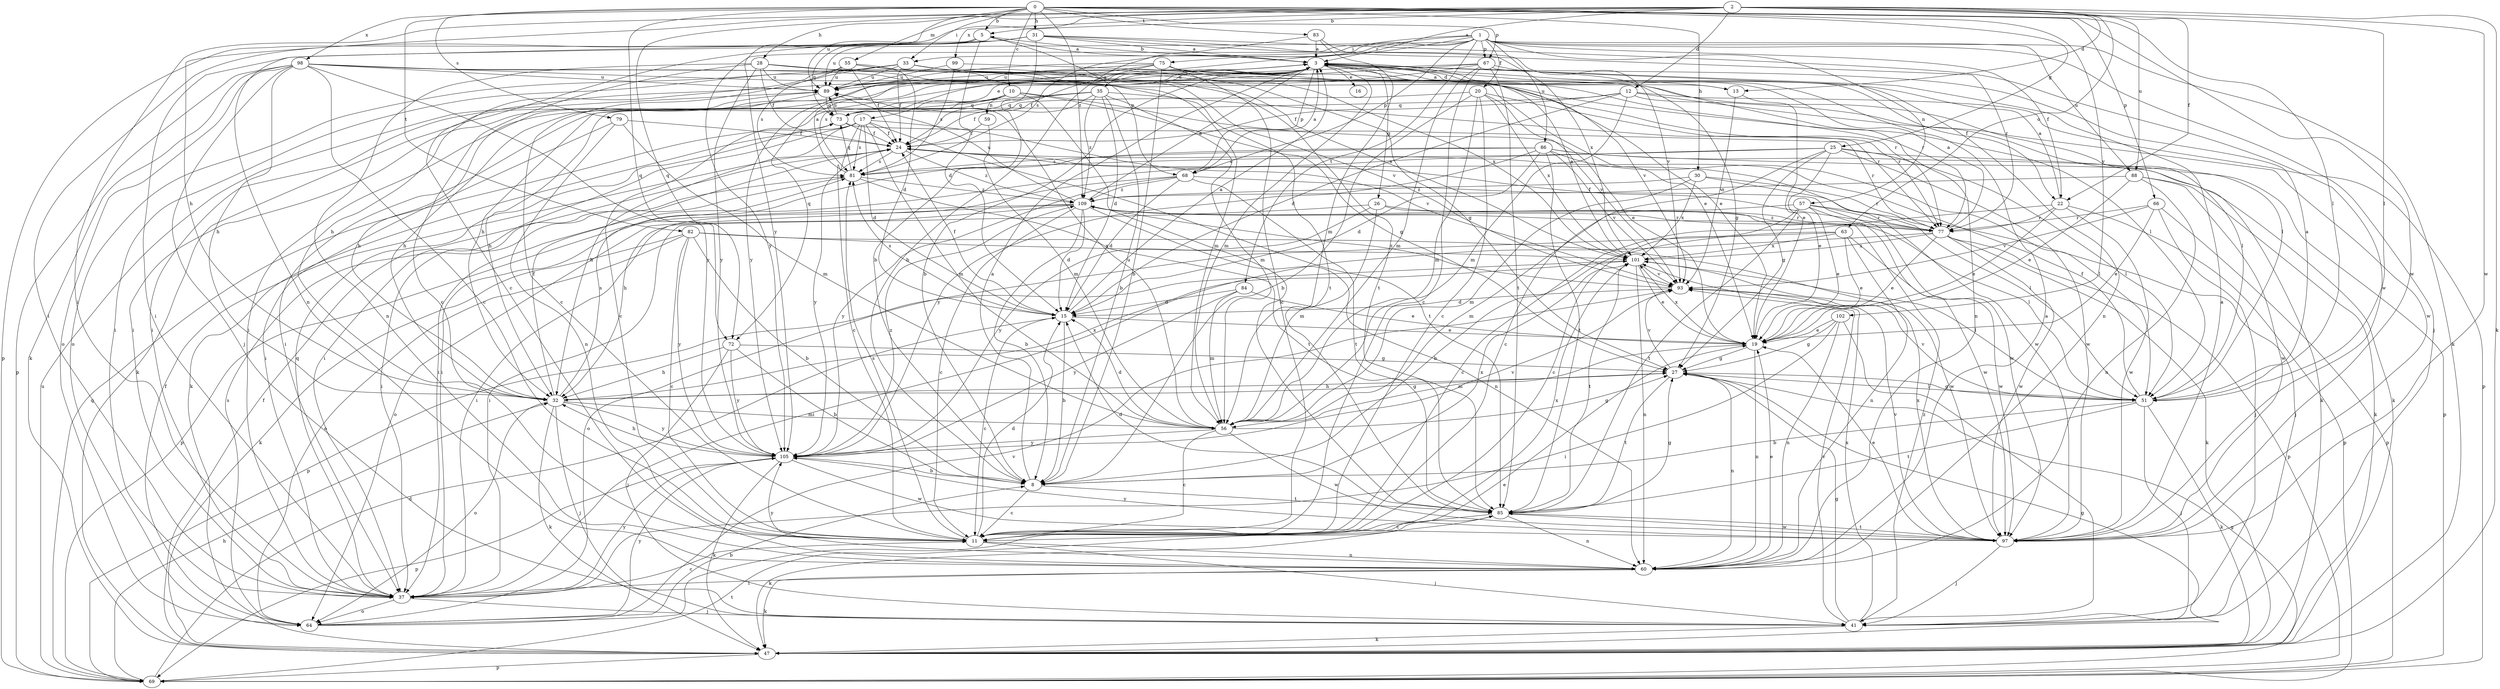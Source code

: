 strict digraph  {
0;
1;
2;
3;
5;
8;
10;
11;
12;
13;
15;
16;
17;
19;
20;
22;
24;
25;
26;
27;
28;
30;
31;
32;
33;
35;
37;
41;
47;
51;
55;
56;
57;
59;
60;
63;
64;
66;
67;
68;
69;
72;
73;
75;
77;
79;
81;
82;
83;
84;
85;
86;
88;
89;
93;
97;
98;
99;
101;
102;
105;
109;
0 -> 5  [label=b];
0 -> 10  [label=c];
0 -> 25  [label=g];
0 -> 28  [label=h];
0 -> 30  [label=h];
0 -> 31  [label=h];
0 -> 33  [label=i];
0 -> 51  [label=l];
0 -> 55  [label=m];
0 -> 66  [label=p];
0 -> 67  [label=p];
0 -> 72  [label=q];
0 -> 79  [label=s];
0 -> 82  [label=t];
0 -> 83  [label=t];
0 -> 97  [label=w];
0 -> 98  [label=x];
0 -> 102  [label=y];
0 -> 109  [label=z];
1 -> 20  [label=f];
1 -> 22  [label=f];
1 -> 33  [label=i];
1 -> 35  [label=i];
1 -> 37  [label=i];
1 -> 41  [label=j];
1 -> 47  [label=k];
1 -> 57  [label=n];
1 -> 67  [label=p];
1 -> 68  [label=p];
1 -> 75  [label=r];
1 -> 81  [label=s];
1 -> 84  [label=t];
1 -> 86  [label=u];
1 -> 88  [label=u];
1 -> 105  [label=y];
2 -> 3  [label=a];
2 -> 5  [label=b];
2 -> 12  [label=d];
2 -> 13  [label=d];
2 -> 22  [label=f];
2 -> 32  [label=h];
2 -> 37  [label=i];
2 -> 47  [label=k];
2 -> 51  [label=l];
2 -> 63  [label=o];
2 -> 72  [label=q];
2 -> 88  [label=u];
2 -> 89  [label=u];
2 -> 97  [label=w];
2 -> 99  [label=x];
2 -> 105  [label=y];
3 -> 5  [label=b];
3 -> 8  [label=b];
3 -> 13  [label=d];
3 -> 16  [label=e];
3 -> 17  [label=e];
3 -> 22  [label=f];
3 -> 26  [label=g];
3 -> 37  [label=i];
3 -> 56  [label=m];
3 -> 68  [label=p];
3 -> 72  [label=q];
3 -> 81  [label=s];
3 -> 89  [label=u];
5 -> 3  [label=a];
5 -> 15  [label=d];
5 -> 68  [label=p];
5 -> 69  [label=p];
5 -> 73  [label=q];
5 -> 89  [label=u];
8 -> 3  [label=a];
8 -> 11  [label=c];
8 -> 85  [label=t];
8 -> 101  [label=x];
10 -> 11  [label=c];
10 -> 19  [label=e];
10 -> 27  [label=g];
10 -> 32  [label=h];
10 -> 59  [label=n];
10 -> 73  [label=q];
10 -> 85  [label=t];
11 -> 15  [label=d];
11 -> 41  [label=j];
11 -> 60  [label=n];
11 -> 81  [label=s];
11 -> 101  [label=x];
12 -> 15  [label=d];
12 -> 24  [label=f];
12 -> 51  [label=l];
12 -> 56  [label=m];
12 -> 69  [label=p];
12 -> 73  [label=q];
12 -> 97  [label=w];
13 -> 3  [label=a];
13 -> 19  [label=e];
13 -> 93  [label=v];
15 -> 3  [label=a];
15 -> 8  [label=b];
15 -> 11  [label=c];
15 -> 19  [label=e];
15 -> 24  [label=f];
15 -> 81  [label=s];
17 -> 11  [label=c];
17 -> 15  [label=d];
17 -> 24  [label=f];
17 -> 32  [label=h];
17 -> 37  [label=i];
17 -> 47  [label=k];
17 -> 56  [label=m];
17 -> 81  [label=s];
17 -> 85  [label=t];
17 -> 93  [label=v];
19 -> 27  [label=g];
19 -> 56  [label=m];
19 -> 60  [label=n];
19 -> 101  [label=x];
20 -> 8  [label=b];
20 -> 11  [label=c];
20 -> 56  [label=m];
20 -> 73  [label=q];
20 -> 77  [label=r];
20 -> 93  [label=v];
20 -> 101  [label=x];
22 -> 3  [label=a];
22 -> 11  [label=c];
22 -> 19  [label=e];
22 -> 69  [label=p];
22 -> 77  [label=r];
22 -> 97  [label=w];
24 -> 81  [label=s];
24 -> 97  [label=w];
24 -> 105  [label=y];
24 -> 109  [label=z];
25 -> 11  [label=c];
25 -> 19  [label=e];
25 -> 27  [label=g];
25 -> 37  [label=i];
25 -> 47  [label=k];
25 -> 51  [label=l];
25 -> 81  [label=s];
25 -> 97  [label=w];
26 -> 37  [label=i];
26 -> 51  [label=l];
26 -> 56  [label=m];
26 -> 77  [label=r];
26 -> 105  [label=y];
27 -> 32  [label=h];
27 -> 51  [label=l];
27 -> 60  [label=n];
27 -> 85  [label=t];
27 -> 93  [label=v];
28 -> 11  [label=c];
28 -> 24  [label=f];
28 -> 60  [label=n];
28 -> 77  [label=r];
28 -> 85  [label=t];
28 -> 89  [label=u];
28 -> 93  [label=v];
28 -> 105  [label=y];
30 -> 51  [label=l];
30 -> 56  [label=m];
30 -> 77  [label=r];
30 -> 101  [label=x];
30 -> 109  [label=z];
31 -> 3  [label=a];
31 -> 8  [label=b];
31 -> 11  [label=c];
31 -> 37  [label=i];
31 -> 60  [label=n];
31 -> 93  [label=v];
31 -> 97  [label=w];
31 -> 101  [label=x];
32 -> 24  [label=f];
32 -> 27  [label=g];
32 -> 41  [label=j];
32 -> 47  [label=k];
32 -> 56  [label=m];
32 -> 64  [label=o];
32 -> 81  [label=s];
32 -> 101  [label=x];
32 -> 105  [label=y];
33 -> 11  [label=c];
33 -> 24  [label=f];
33 -> 27  [label=g];
33 -> 32  [label=h];
33 -> 64  [label=o];
33 -> 77  [label=r];
33 -> 85  [label=t];
33 -> 89  [label=u];
33 -> 101  [label=x];
35 -> 8  [label=b];
35 -> 15  [label=d];
35 -> 24  [label=f];
35 -> 32  [label=h];
35 -> 37  [label=i];
35 -> 56  [label=m];
35 -> 73  [label=q];
35 -> 77  [label=r];
35 -> 109  [label=z];
37 -> 11  [label=c];
37 -> 41  [label=j];
37 -> 64  [label=o];
37 -> 73  [label=q];
37 -> 105  [label=y];
41 -> 27  [label=g];
41 -> 47  [label=k];
41 -> 93  [label=v];
41 -> 101  [label=x];
41 -> 109  [label=z];
47 -> 24  [label=f];
47 -> 27  [label=g];
47 -> 69  [label=p];
51 -> 3  [label=a];
51 -> 8  [label=b];
51 -> 24  [label=f];
51 -> 27  [label=g];
51 -> 41  [label=j];
51 -> 47  [label=k];
51 -> 85  [label=t];
51 -> 93  [label=v];
55 -> 15  [label=d];
55 -> 19  [label=e];
55 -> 24  [label=f];
55 -> 37  [label=i];
55 -> 56  [label=m];
55 -> 81  [label=s];
55 -> 89  [label=u];
56 -> 11  [label=c];
56 -> 15  [label=d];
56 -> 27  [label=g];
56 -> 89  [label=u];
56 -> 97  [label=w];
56 -> 105  [label=y];
57 -> 11  [label=c];
57 -> 19  [label=e];
57 -> 41  [label=j];
57 -> 56  [label=m];
57 -> 77  [label=r];
57 -> 85  [label=t];
57 -> 97  [label=w];
59 -> 24  [label=f];
59 -> 56  [label=m];
60 -> 3  [label=a];
60 -> 19  [label=e];
60 -> 37  [label=i];
60 -> 47  [label=k];
60 -> 105  [label=y];
63 -> 8  [label=b];
63 -> 19  [label=e];
63 -> 60  [label=n];
63 -> 64  [label=o];
63 -> 97  [label=w];
63 -> 101  [label=x];
64 -> 8  [label=b];
64 -> 19  [label=e];
64 -> 24  [label=f];
64 -> 81  [label=s];
64 -> 93  [label=v];
64 -> 105  [label=y];
66 -> 19  [label=e];
66 -> 41  [label=j];
66 -> 69  [label=p];
66 -> 77  [label=r];
66 -> 93  [label=v];
67 -> 11  [label=c];
67 -> 27  [label=g];
67 -> 32  [label=h];
67 -> 37  [label=i];
67 -> 56  [label=m];
67 -> 60  [label=n];
67 -> 85  [label=t];
67 -> 89  [label=u];
68 -> 3  [label=a];
68 -> 15  [label=d];
68 -> 32  [label=h];
68 -> 85  [label=t];
68 -> 97  [label=w];
68 -> 105  [label=y];
68 -> 109  [label=z];
69 -> 15  [label=d];
69 -> 27  [label=g];
69 -> 32  [label=h];
69 -> 73  [label=q];
69 -> 85  [label=t];
69 -> 89  [label=u];
72 -> 8  [label=b];
72 -> 27  [label=g];
72 -> 32  [label=h];
72 -> 41  [label=j];
72 -> 105  [label=y];
73 -> 24  [label=f];
73 -> 77  [label=r];
73 -> 89  [label=u];
75 -> 8  [label=b];
75 -> 11  [label=c];
75 -> 24  [label=f];
75 -> 37  [label=i];
75 -> 60  [label=n];
75 -> 89  [label=u];
75 -> 93  [label=v];
75 -> 105  [label=y];
77 -> 3  [label=a];
77 -> 19  [label=e];
77 -> 24  [label=f];
77 -> 37  [label=i];
77 -> 47  [label=k];
77 -> 69  [label=p];
77 -> 97  [label=w];
77 -> 101  [label=x];
77 -> 109  [label=z];
79 -> 24  [label=f];
79 -> 37  [label=i];
79 -> 56  [label=m];
79 -> 60  [label=n];
81 -> 3  [label=a];
81 -> 37  [label=i];
81 -> 73  [label=q];
81 -> 85  [label=t];
81 -> 109  [label=z];
82 -> 8  [label=b];
82 -> 11  [label=c];
82 -> 47  [label=k];
82 -> 64  [label=o];
82 -> 97  [label=w];
82 -> 101  [label=x];
82 -> 105  [label=y];
83 -> 3  [label=a];
83 -> 8  [label=b];
83 -> 56  [label=m];
83 -> 77  [label=r];
84 -> 15  [label=d];
84 -> 19  [label=e];
84 -> 56  [label=m];
84 -> 105  [label=y];
85 -> 11  [label=c];
85 -> 15  [label=d];
85 -> 27  [label=g];
85 -> 47  [label=k];
85 -> 60  [label=n];
85 -> 97  [label=w];
86 -> 15  [label=d];
86 -> 37  [label=i];
86 -> 47  [label=k];
86 -> 51  [label=l];
86 -> 69  [label=p];
86 -> 81  [label=s];
86 -> 85  [label=t];
86 -> 93  [label=v];
86 -> 105  [label=y];
88 -> 19  [label=e];
88 -> 47  [label=k];
88 -> 60  [label=n];
88 -> 97  [label=w];
88 -> 109  [label=z];
89 -> 3  [label=a];
89 -> 32  [label=h];
89 -> 47  [label=k];
89 -> 73  [label=q];
93 -> 15  [label=d];
93 -> 109  [label=z];
97 -> 3  [label=a];
97 -> 19  [label=e];
97 -> 41  [label=j];
97 -> 85  [label=t];
97 -> 93  [label=v];
97 -> 101  [label=x];
97 -> 105  [label=y];
98 -> 11  [label=c];
98 -> 19  [label=e];
98 -> 32  [label=h];
98 -> 41  [label=j];
98 -> 47  [label=k];
98 -> 51  [label=l];
98 -> 64  [label=o];
98 -> 69  [label=p];
98 -> 89  [label=u];
98 -> 101  [label=x];
98 -> 105  [label=y];
99 -> 51  [label=l];
99 -> 81  [label=s];
99 -> 89  [label=u];
101 -> 3  [label=a];
101 -> 19  [label=e];
101 -> 51  [label=l];
101 -> 60  [label=n];
101 -> 69  [label=p];
101 -> 85  [label=t];
101 -> 93  [label=v];
102 -> 19  [label=e];
102 -> 27  [label=g];
102 -> 37  [label=i];
102 -> 41  [label=j];
102 -> 60  [label=n];
105 -> 8  [label=b];
105 -> 32  [label=h];
105 -> 47  [label=k];
105 -> 69  [label=p];
105 -> 93  [label=v];
105 -> 97  [label=w];
105 -> 109  [label=z];
109 -> 3  [label=a];
109 -> 8  [label=b];
109 -> 11  [label=c];
109 -> 15  [label=d];
109 -> 37  [label=i];
109 -> 60  [label=n];
109 -> 64  [label=o];
109 -> 69  [label=p];
109 -> 77  [label=r];
109 -> 89  [label=u];
}
